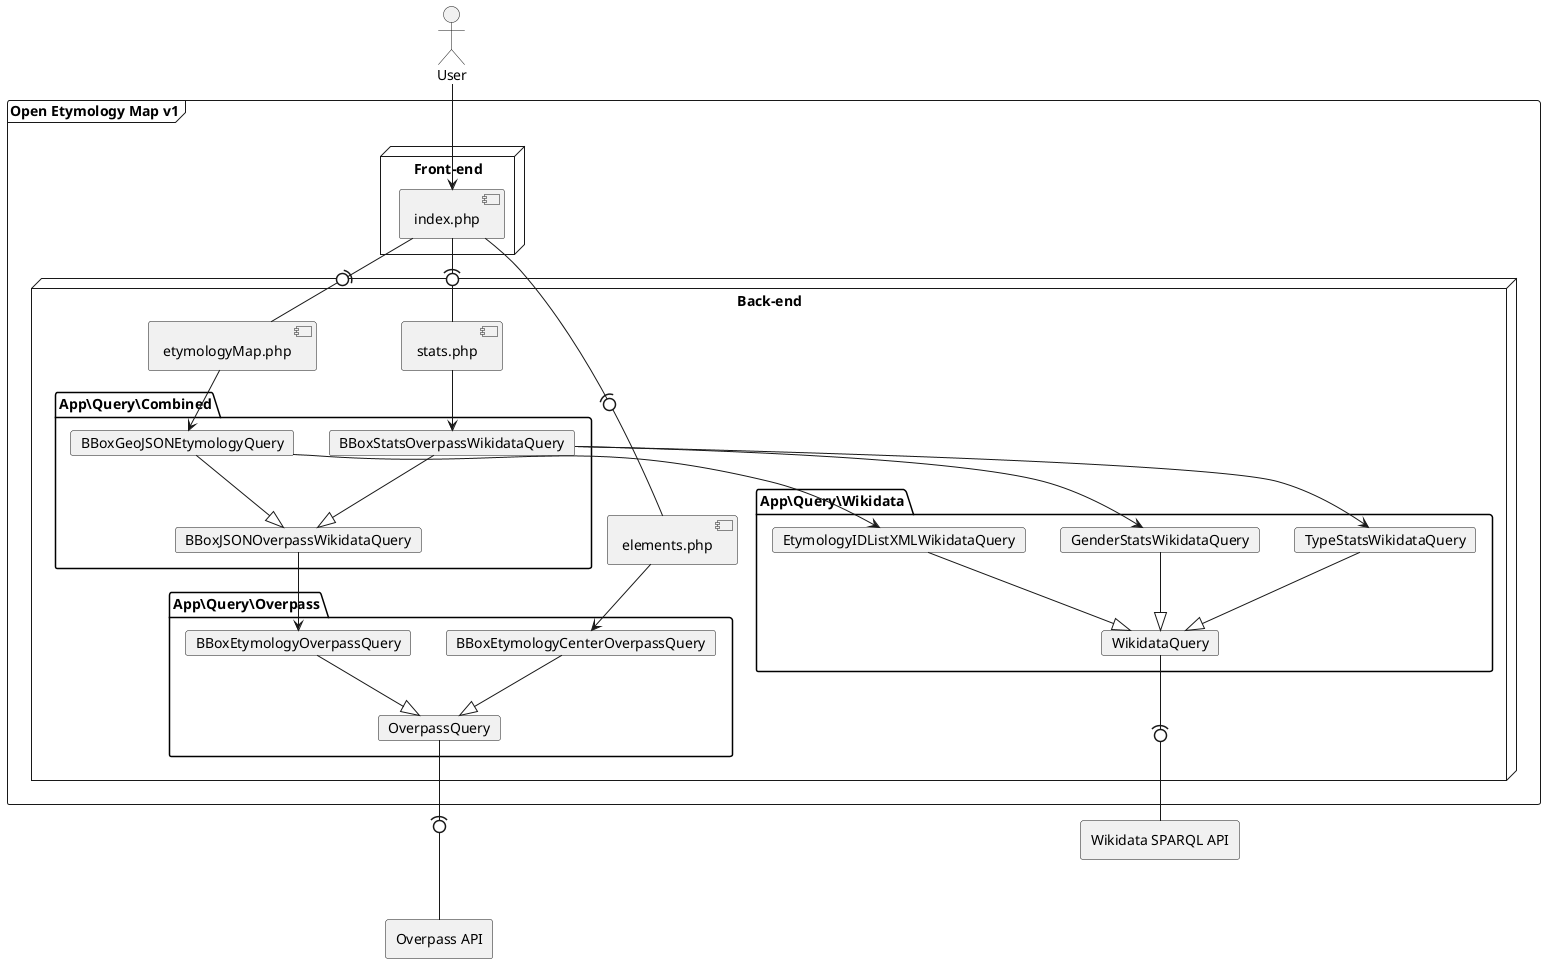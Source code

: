 @startuml v1

actor user as "User"
frame oem as "Open Etymology Map v1" {
    node "Front-end" {
        component index as "index.php"
    }
    node "Back-end" {
        component etymologyMap as "etymologyMap.php"
        component elements as "elements.php"
        component stats as "stats.php"
        package "App\Query\Combined" {
            card BBoxGeoJSONEtymologyQuery
            card BBoxStatsOverpassWikidataQuery
            card BBoxJSONOverpassWikidataQuery
        }
        package "App\Query\Wikidata" {
            card WikidataQuery
            card EtymologyIDListXMLWikidataQuery
            card TypeStatsWikidataQuery
            card GenderStatsWikidataQuery
        }
        package "App\Query\Overpass" {
            card OverpassQuery
            card BBoxEtymologyOverpassQuery
            card BBoxEtymologyCenterOverpassQuery
        }
/'
        package "App\Query\Caching" {
            card CSVCachedBBoxGeoJSONQuery
            card CSVCachedBBoxJSONQuery
        }
        'file cache as "Cache"
'/
    }
}
agent wikidata as "Wikidata SPARQL API"
agent overpass as "Overpass API"

user --> index
index -(0- etymologyMap
index -(0- elements
index -(0- stats

/'
stats  ..> CSVCachedBBoxJSONQuery
etymologyMap  ..> CSVCachedBBoxGeoJSONQuery
elements ..> CSVCachedBBoxGeoJSONQuery
CSVCachedBBoxGeoJSONQuery --|> CSVCachedBBoxJSONQuery
CSVCachedBBoxJSONQuery --> cache
'/

elements --> BBoxEtymologyCenterOverpassQuery
etymologyMap --> BBoxGeoJSONEtymologyQuery
stats --> BBoxStatsOverpassWikidataQuery

BBoxGeoJSONEtymologyQuery --|> BBoxJSONOverpassWikidataQuery
BBoxStatsOverpassWikidataQuery --|> BBoxJSONOverpassWikidataQuery

BBoxEtymologyOverpassQuery --|> OverpassQuery
BBoxEtymologyCenterOverpassQuery --|> OverpassQuery

EtymologyIDListXMLWikidataQuery --|> WikidataQuery
TypeStatsWikidataQuery --|> WikidataQuery
GenderStatsWikidataQuery --|> WikidataQuery

BBoxJSONOverpassWikidataQuery --> BBoxEtymologyOverpassQuery
BBoxGeoJSONEtymologyQuery --> EtymologyIDListXMLWikidataQuery
BBoxStatsOverpassWikidataQuery --> GenderStatsWikidataQuery
BBoxStatsOverpassWikidataQuery --> TypeStatsWikidataQuery

OverpassQuery --(0- overpass
WikidataQuery --(0- wikidata

@enduml